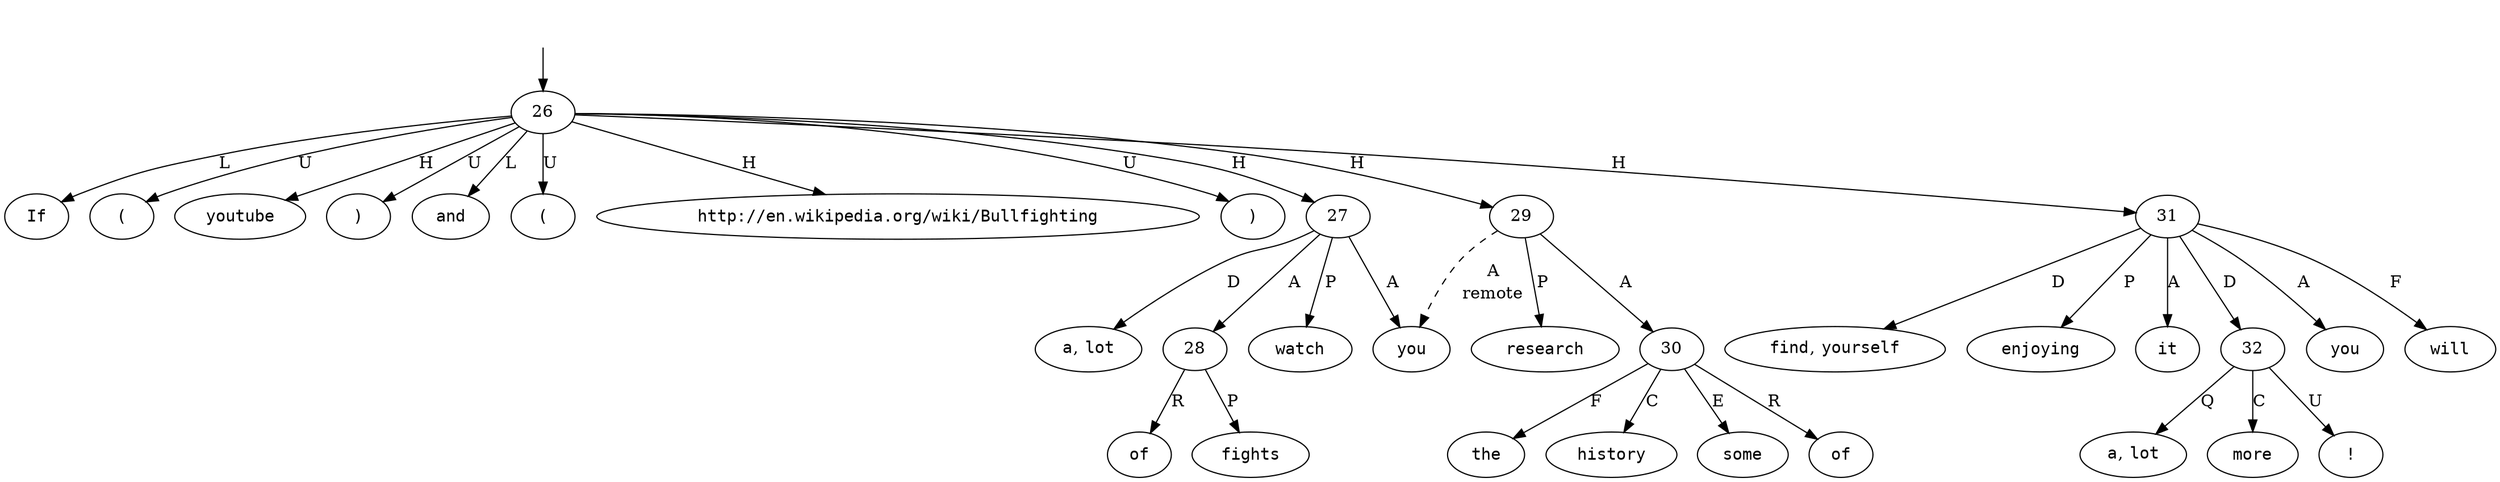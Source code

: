 digraph "149741-0002" {
  top [ style=invis ];
  top -> 26;
  0 [ shape=oval, label=<<table align="center" border="0" cellspacing="0"><tr><td colspan="2"><font face="Courier">If</font></td></tr></table>> ];
  1 [ shape=oval, label=<<table align="center" border="0" cellspacing="0"><tr><td colspan="2"><font face="Courier">you</font></td></tr></table>> ];
  2 [ shape=oval, label=<<table align="center" border="0" cellspacing="0"><tr><td colspan="2"><font face="Courier">watch</font></td></tr></table>> ];
  3 [ shape=oval, label=<<table align="center" border="0" cellspacing="0"><tr><td colspan="2"><font face="Courier">a</font>,&nbsp;<font face="Courier">lot</font></td></tr></table>> ];
  4 [ shape=oval, label=<<table align="center" border="0" cellspacing="0"><tr><td colspan="2"><font face="Courier">of</font></td></tr></table>> ];
  5 [ shape=oval, label=<<table align="center" border="0" cellspacing="0"><tr><td colspan="2"><font face="Courier">fights</font></td></tr></table>> ];
  6 [ shape=oval, label=<<table align="center" border="0" cellspacing="0"><tr><td colspan="2"><font face="Courier">(</font></td></tr></table>> ];
  7 [ shape=oval, label=<<table align="center" border="0" cellspacing="0"><tr><td colspan="2"><font face="Courier">youtube</font></td></tr></table>> ];
  8 [ shape=oval, label=<<table align="center" border="0" cellspacing="0"><tr><td colspan="2"><font face="Courier">)</font></td></tr></table>> ];
  9 [ shape=oval, label=<<table align="center" border="0" cellspacing="0"><tr><td colspan="2"><font face="Courier">and</font></td></tr></table>> ];
  10 [ shape=oval, label=<<table align="center" border="0" cellspacing="0"><tr><td colspan="2"><font face="Courier">research</font></td></tr></table>> ];
  11 [ shape=oval, label=<<table align="center" border="0" cellspacing="0"><tr><td colspan="2"><font face="Courier">some</font></td></tr></table>> ];
  12 [ shape=oval, label=<<table align="center" border="0" cellspacing="0"><tr><td colspan="2"><font face="Courier">of</font></td></tr></table>> ];
  13 [ shape=oval, label=<<table align="center" border="0" cellspacing="0"><tr><td colspan="2"><font face="Courier">the</font></td></tr></table>> ];
  14 [ shape=oval, label=<<table align="center" border="0" cellspacing="0"><tr><td colspan="2"><font face="Courier">history</font></td></tr></table>> ];
  15 [ shape=oval, label=<<table align="center" border="0" cellspacing="0"><tr><td colspan="2"><font face="Courier">(</font></td></tr></table>> ];
  16 [ shape=oval, label=<<table align="center" border="0" cellspacing="0"><tr><td colspan="2"><font face="Courier">http://en.wikipedia.org/wiki/Bullfighting</font></td></tr></table>> ];
  17 [ shape=oval, label=<<table align="center" border="0" cellspacing="0"><tr><td colspan="2"><font face="Courier">)</font></td></tr></table>> ];
  18 [ shape=oval, label=<<table align="center" border="0" cellspacing="0"><tr><td colspan="2"><font face="Courier">you</font></td></tr></table>> ];
  19 [ shape=oval, label=<<table align="center" border="0" cellspacing="0"><tr><td colspan="2"><font face="Courier">will</font></td></tr></table>> ];
  20 [ shape=oval, label=<<table align="center" border="0" cellspacing="0"><tr><td colspan="2"><font face="Courier">find</font>,&nbsp;<font face="Courier">yourself</font></td></tr></table>> ];
  21 [ shape=oval, label=<<table align="center" border="0" cellspacing="0"><tr><td colspan="2"><font face="Courier">enjoying</font></td></tr></table>> ];
  22 [ shape=oval, label=<<table align="center" border="0" cellspacing="0"><tr><td colspan="2"><font face="Courier">it</font></td></tr></table>> ];
  23 [ shape=oval, label=<<table align="center" border="0" cellspacing="0"><tr><td colspan="2"><font face="Courier">a</font>,&nbsp;<font face="Courier">lot</font></td></tr></table>> ];
  24 [ shape=oval, label=<<table align="center" border="0" cellspacing="0"><tr><td colspan="2"><font face="Courier">more</font></td></tr></table>> ];
  25 [ shape=oval, label=<<table align="center" border="0" cellspacing="0"><tr><td colspan="2"><font face="Courier">!</font></td></tr></table>> ];
  26 -> 8 [ label="U" ];
  26 -> 29 [ label="H" ];
  26 -> 0 [ label="L" ];
  26 -> 7 [ label="H" ];
  26 -> 31 [ label="H" ];
  26 -> 17 [ label="U" ];
  26 -> 9 [ label="L" ];
  26 -> 16 [ label="H" ];
  26 -> 6 [ label="U" ];
  26 -> 27 [ label="H" ];
  26 -> 15 [ label="U" ];
  27 -> 28 [ label="A" ];
  27 -> 3 [ label="D" ];
  27 -> 1 [ label="A" ];
  27 -> 2 [ label="P" ];
  28 -> 5 [ label="P" ];
  28 -> 4 [ label="R" ];
  29 -> 10 [ label="P" ];
  29 -> 1 [ label=<<table align="center" border="0" cellspacing="0"><tr><td colspan="1">A</td></tr><tr><td>remote</td></tr></table>>, style=dashed ];
  29 -> 30 [ label="A" ];
  30 -> 11 [ label="E" ];
  30 -> 14 [ label="C" ];
  30 -> 12 [ label="R" ];
  30 -> 13 [ label="F" ];
  31 -> 32 [ label="D" ];
  31 -> 21 [ label="P" ];
  31 -> 18 [ label="A" ];
  31 -> 19 [ label="F" ];
  31 -> 22 [ label="A" ];
  31 -> 20 [ label="D" ];
  32 -> 25 [ label="U" ];
  32 -> 24 [ label="C" ];
  32 -> 23 [ label="Q" ];
}

